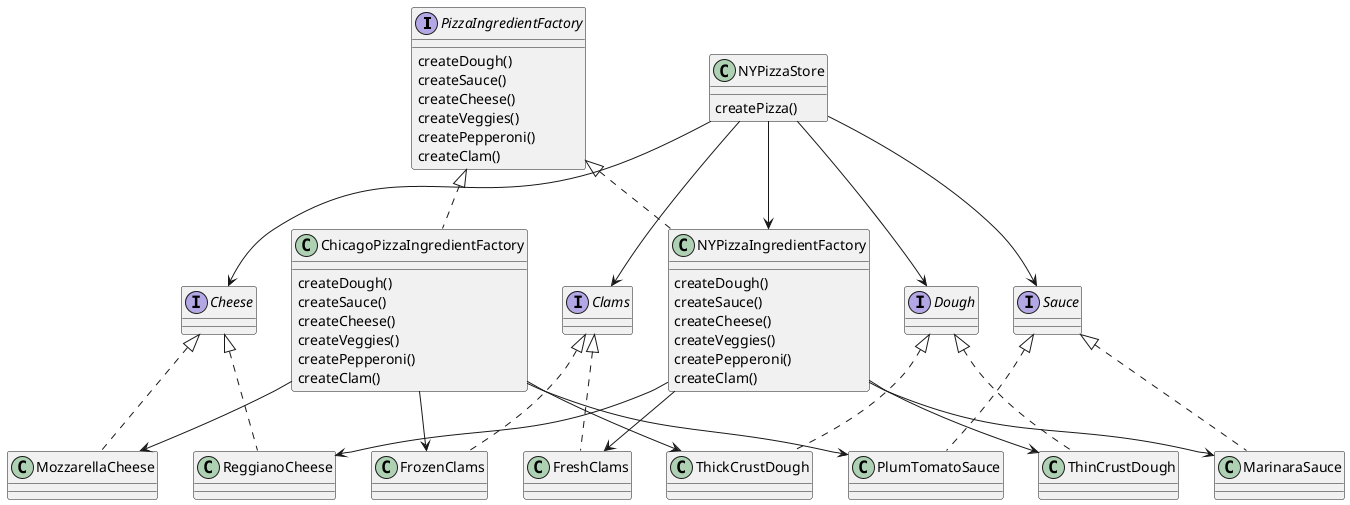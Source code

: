 @startuml

interface PizzaIngredientFactory{
    createDough()
    createSauce()
    createCheese()
    createVeggies()
    createPepperoni()
    createClam()
}

class NYPizzaIngredientFactory{
        createDough()
        createSauce()
        createCheese()
        createVeggies()
        createPepperoni()
        createClam()
}

class ChicagoPizzaIngredientFactory{
        createDough()
        createSauce()
        createCheese()
        createVeggies()
        createPepperoni()
        createClam()
}

PizzaIngredientFactory <|.. NYPizzaIngredientFactory
PizzaIngredientFactory <|.. ChicagoPizzaIngredientFactory

class NYPizzaStore{
    createPizza()
}

NYPizzaStore --> NYPizzaIngredientFactory

interface Dough
interface Sauce
interface Cheese
interface Clams

class ThickCrustDough
class ThinCrustDough
Dough <|.. ThickCrustDough
Dough <|.. ThinCrustDough

class PlumTomatoSauce
class MarinaraSauce
Sauce <|.. PlumTomatoSauce
Sauce <|.. MarinaraSauce

class MozzarellaCheese
class ReggianoCheese
Cheese <|.. ReggianoCheese
Cheese <|.. MozzarellaCheese

class FrozenClams
class FreshClams
Clams <|.. FrozenClams
Clams <|.. FreshClams

NYPizzaStore --> Dough
NYPizzaStore --> Sauce
NYPizzaStore --> Cheese
NYPizzaStore --> Clams

NYPizzaIngredientFactory --> ThinCrustDough
NYPizzaIngredientFactory --> MarinaraSauce
NYPizzaIngredientFactory --> ReggianoCheese
NYPizzaIngredientFactory --> FreshClams

ChicagoPizzaIngredientFactory --> ThickCrustDough
ChicagoPizzaIngredientFactory --> PlumTomatoSauce
ChicagoPizzaIngredientFactory --> MozzarellaCheese
ChicagoPizzaIngredientFactory --> FrozenClams




@enduml